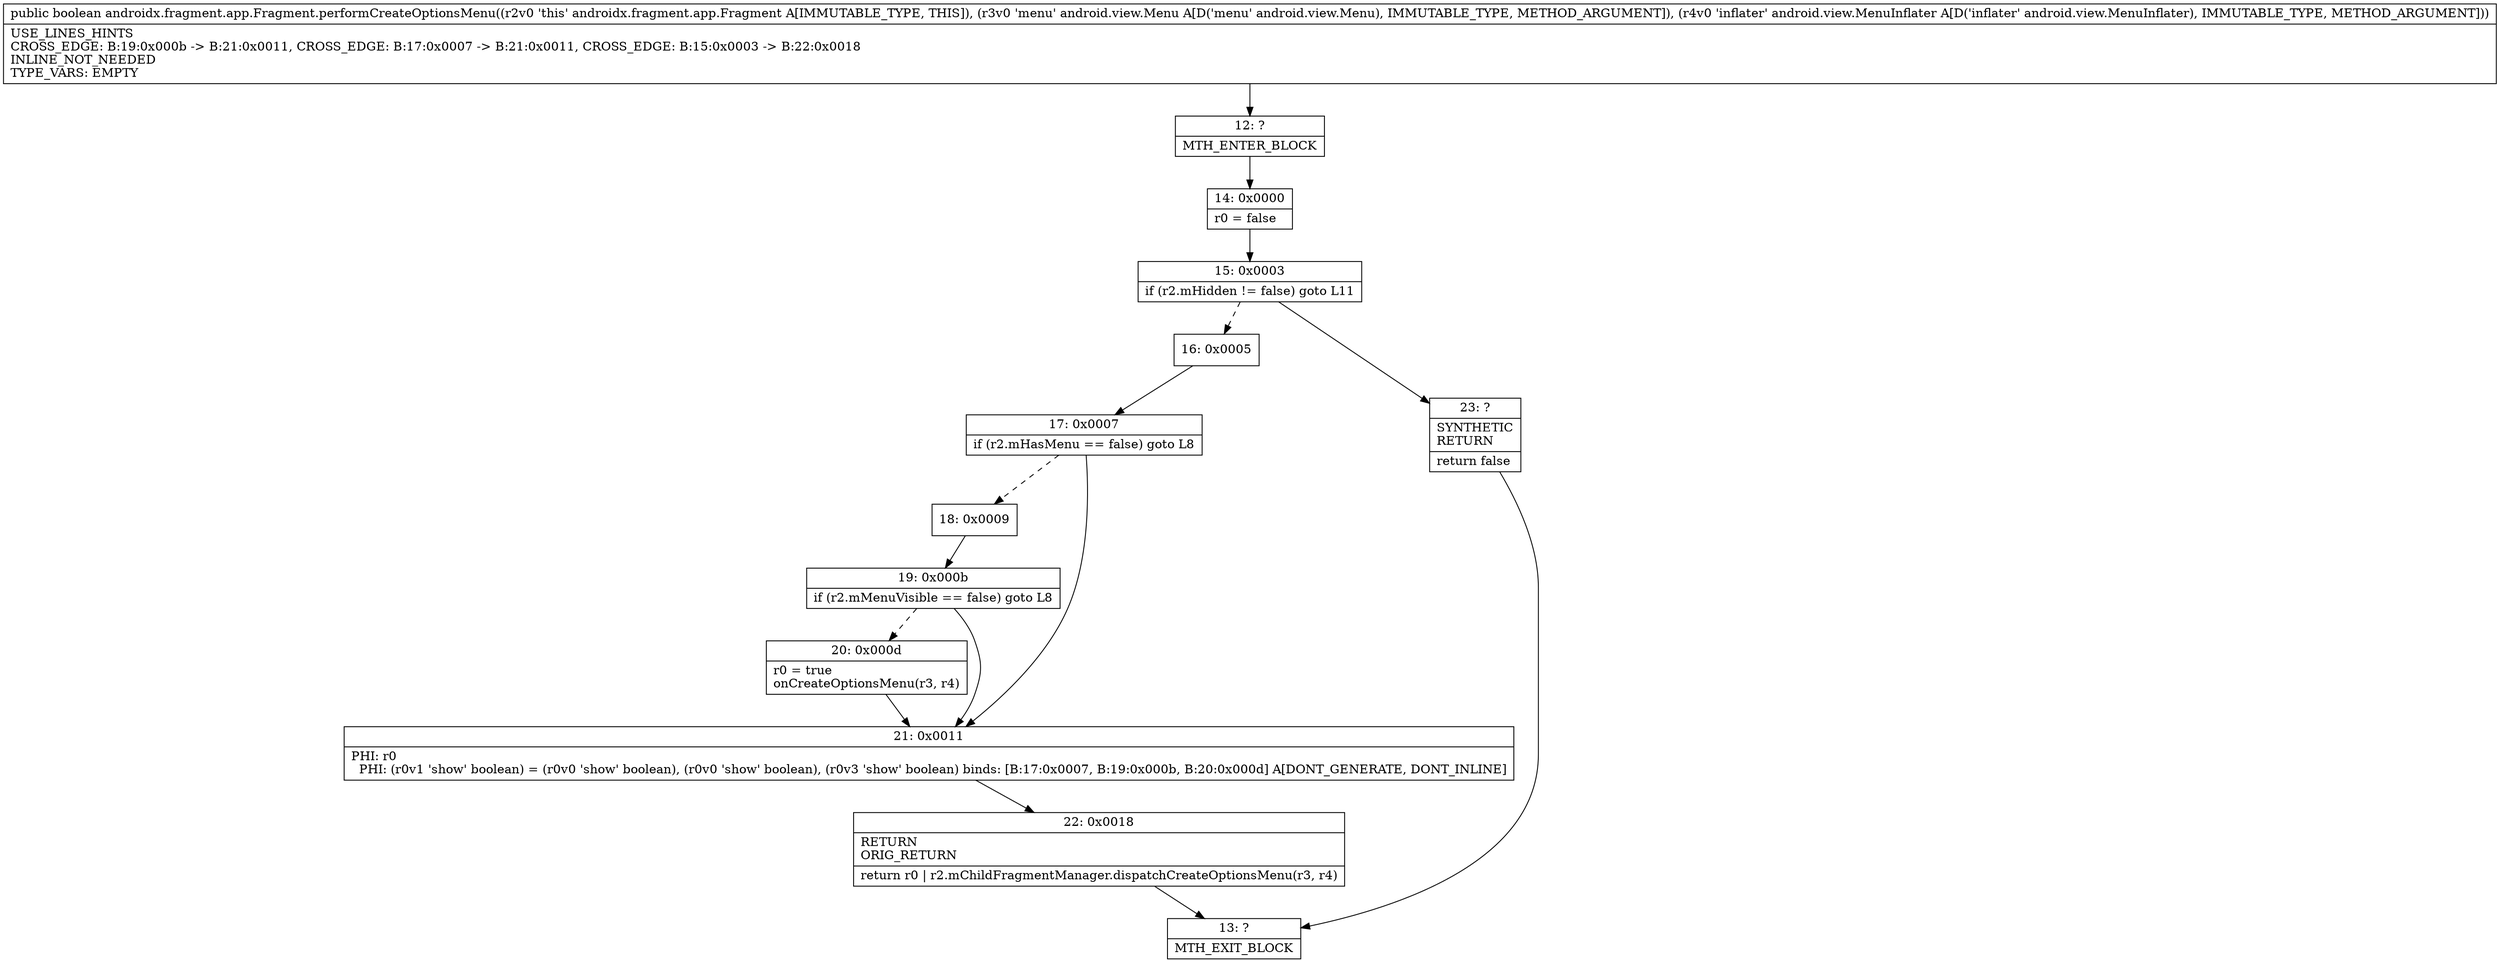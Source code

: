 digraph "CFG forandroidx.fragment.app.Fragment.performCreateOptionsMenu(Landroid\/view\/Menu;Landroid\/view\/MenuInflater;)Z" {
Node_12 [shape=record,label="{12\:\ ?|MTH_ENTER_BLOCK\l}"];
Node_14 [shape=record,label="{14\:\ 0x0000|r0 = false\l}"];
Node_15 [shape=record,label="{15\:\ 0x0003|if (r2.mHidden != false) goto L11\l}"];
Node_16 [shape=record,label="{16\:\ 0x0005}"];
Node_17 [shape=record,label="{17\:\ 0x0007|if (r2.mHasMenu == false) goto L8\l}"];
Node_18 [shape=record,label="{18\:\ 0x0009}"];
Node_19 [shape=record,label="{19\:\ 0x000b|if (r2.mMenuVisible == false) goto L8\l}"];
Node_20 [shape=record,label="{20\:\ 0x000d|r0 = true\lonCreateOptionsMenu(r3, r4)\l}"];
Node_21 [shape=record,label="{21\:\ 0x0011|PHI: r0 \l  PHI: (r0v1 'show' boolean) = (r0v0 'show' boolean), (r0v0 'show' boolean), (r0v3 'show' boolean) binds: [B:17:0x0007, B:19:0x000b, B:20:0x000d] A[DONT_GENERATE, DONT_INLINE]\l}"];
Node_22 [shape=record,label="{22\:\ 0x0018|RETURN\lORIG_RETURN\l|return r0 \| r2.mChildFragmentManager.dispatchCreateOptionsMenu(r3, r4)\l}"];
Node_13 [shape=record,label="{13\:\ ?|MTH_EXIT_BLOCK\l}"];
Node_23 [shape=record,label="{23\:\ ?|SYNTHETIC\lRETURN\l|return false\l}"];
MethodNode[shape=record,label="{public boolean androidx.fragment.app.Fragment.performCreateOptionsMenu((r2v0 'this' androidx.fragment.app.Fragment A[IMMUTABLE_TYPE, THIS]), (r3v0 'menu' android.view.Menu A[D('menu' android.view.Menu), IMMUTABLE_TYPE, METHOD_ARGUMENT]), (r4v0 'inflater' android.view.MenuInflater A[D('inflater' android.view.MenuInflater), IMMUTABLE_TYPE, METHOD_ARGUMENT]))  | USE_LINES_HINTS\lCROSS_EDGE: B:19:0x000b \-\> B:21:0x0011, CROSS_EDGE: B:17:0x0007 \-\> B:21:0x0011, CROSS_EDGE: B:15:0x0003 \-\> B:22:0x0018\lINLINE_NOT_NEEDED\lTYPE_VARS: EMPTY\l}"];
MethodNode -> Node_12;Node_12 -> Node_14;
Node_14 -> Node_15;
Node_15 -> Node_16[style=dashed];
Node_15 -> Node_23;
Node_16 -> Node_17;
Node_17 -> Node_18[style=dashed];
Node_17 -> Node_21;
Node_18 -> Node_19;
Node_19 -> Node_20[style=dashed];
Node_19 -> Node_21;
Node_20 -> Node_21;
Node_21 -> Node_22;
Node_22 -> Node_13;
Node_23 -> Node_13;
}

